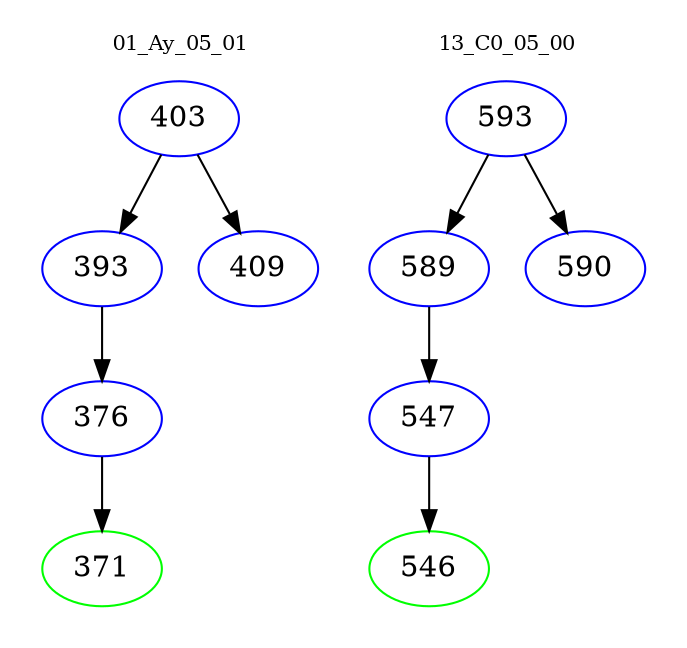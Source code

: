 digraph{
subgraph cluster_0 {
color = white
label = "01_Ay_05_01";
fontsize=10;
T0_403 [label="403", color="blue"]
T0_403 -> T0_393 [color="black"]
T0_393 [label="393", color="blue"]
T0_393 -> T0_376 [color="black"]
T0_376 [label="376", color="blue"]
T0_376 -> T0_371 [color="black"]
T0_371 [label="371", color="green"]
T0_403 -> T0_409 [color="black"]
T0_409 [label="409", color="blue"]
}
subgraph cluster_1 {
color = white
label = "13_C0_05_00";
fontsize=10;
T1_593 [label="593", color="blue"]
T1_593 -> T1_589 [color="black"]
T1_589 [label="589", color="blue"]
T1_589 -> T1_547 [color="black"]
T1_547 [label="547", color="blue"]
T1_547 -> T1_546 [color="black"]
T1_546 [label="546", color="green"]
T1_593 -> T1_590 [color="black"]
T1_590 [label="590", color="blue"]
}
}
